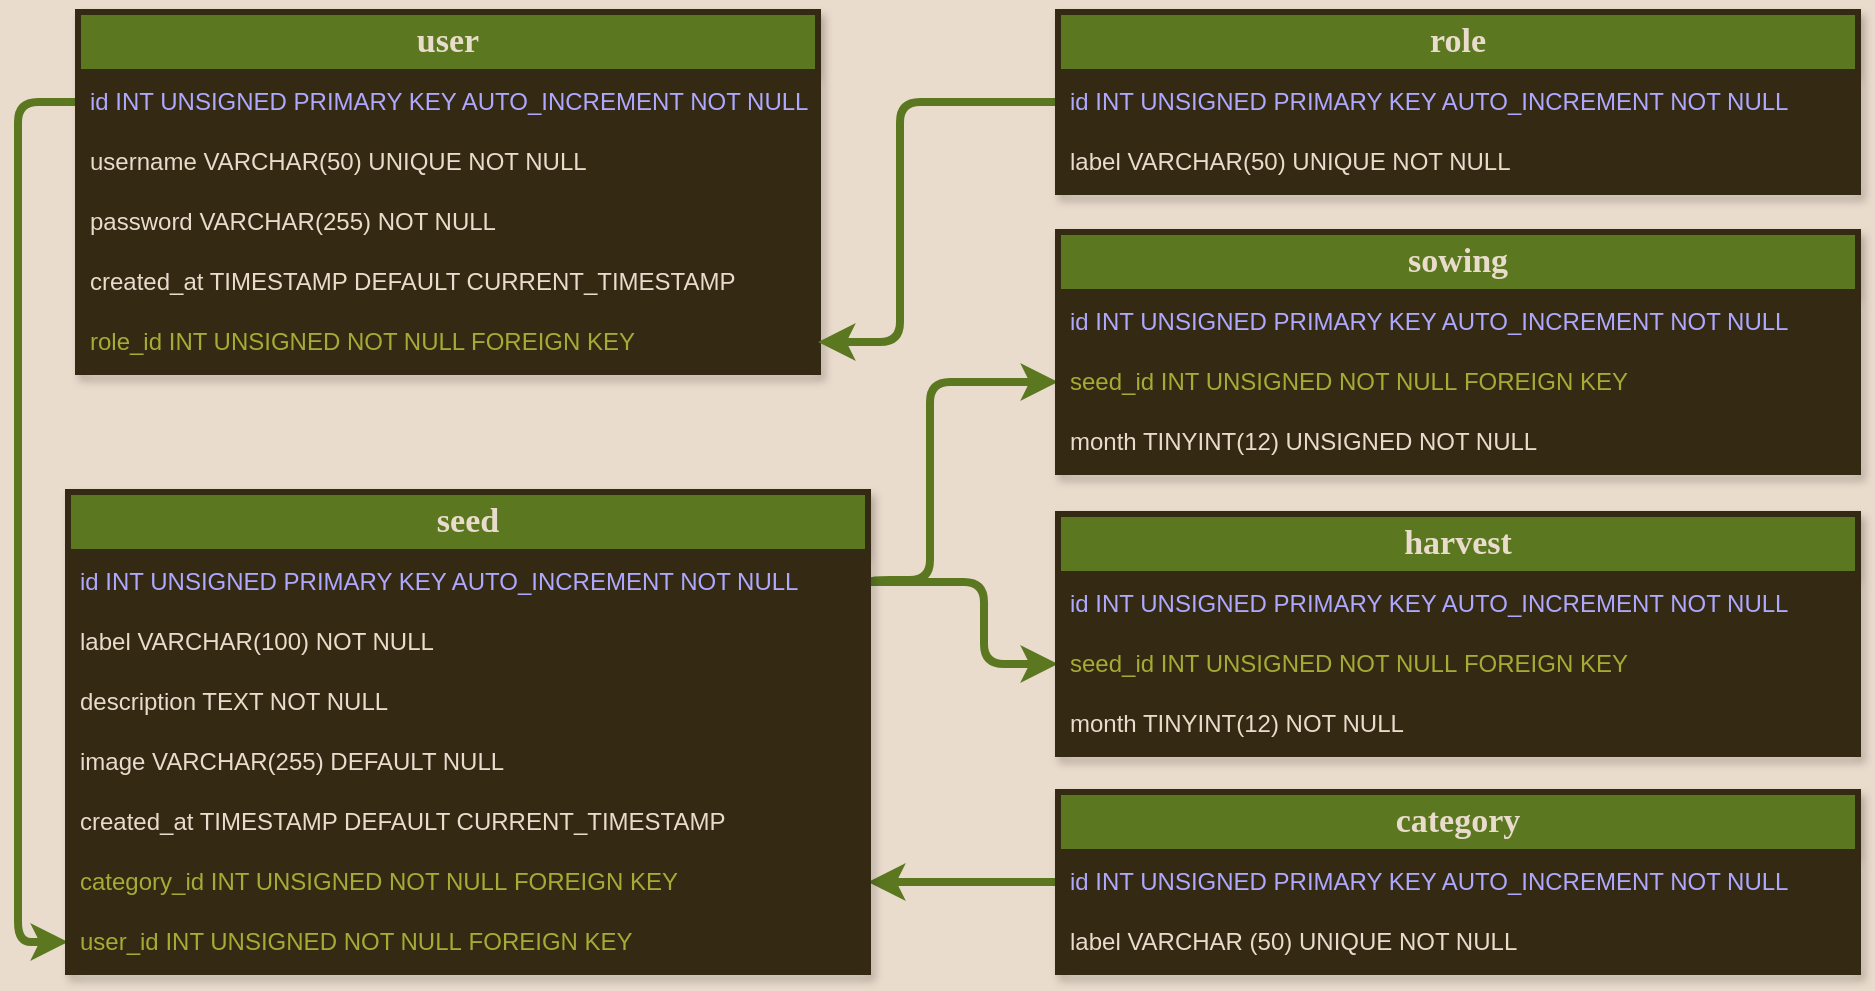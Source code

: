 <mxfile>
    <diagram id="n123mK-mlqe3SgonSlr_" name="Page-1">
        <mxGraphModel dx="1137" dy="579" grid="0" gridSize="10" guides="1" tooltips="1" connect="1" arrows="1" fold="1" page="0" pageScale="1" pageWidth="1169" pageHeight="827" background="#eadccd" math="0" shadow="0">
            <root>
                <mxCell id="0"/>
                <mxCell id="1" parent="0"/>
                <mxCell id="51" style="edgeStyle=orthogonalEdgeStyle;html=1;exitX=0;exitY=0.25;exitDx=0;exitDy=0;entryX=0;entryY=0.5;entryDx=0;entryDy=0;rounded=1;strokeColor=#5B7821;shadow=0;strokeWidth=4;endArrow=classic;endFill=1;jumpStyle=none;" edge="1" parent="1" source="2" target="21">
                    <mxGeometry relative="1" as="geometry">
                        <Array as="points">
                            <mxPoint x="160" y="325"/>
                            <mxPoint x="160" y="745"/>
                        </Array>
                    </mxGeometry>
                </mxCell>
                <mxCell id="67" style="edgeStyle=none;html=1;exitX=0;exitY=0.5;exitDx=0;exitDy=0;entryX=1;entryY=0.5;entryDx=0;entryDy=0;rounded=1;strokeColor=#5B7821;shadow=0;strokeWidth=4;endArrow=classic;endFill=1;jumpStyle=none;startArrow=none;startFill=0;" edge="1" parent="1" source="36" target="20">
                    <mxGeometry relative="1" as="geometry"/>
                </mxCell>
                <mxCell id="68" style="edgeStyle=orthogonalEdgeStyle;html=1;exitX=0;exitY=0.5;exitDx=0;exitDy=0;entryX=1;entryY=0.5;entryDx=0;entryDy=0;rounded=1;strokeColor=#5B7821;shadow=0;strokeWidth=4;endArrow=none;endFill=0;jumpStyle=none;startArrow=classic;startFill=1;" edge="1" parent="1" source="59" target="16">
                    <mxGeometry relative="1" as="geometry">
                        <Array as="points">
                            <mxPoint x="643" y="606"/>
                            <mxPoint x="643" y="565"/>
                        </Array>
                    </mxGeometry>
                </mxCell>
                <mxCell id="71" style="edgeStyle=orthogonalEdgeStyle;html=1;exitX=0;exitY=0.5;exitDx=0;exitDy=0;rounded=1;strokeColor=#5B7821;shadow=0;strokeWidth=4;endArrow=none;endFill=0;jumpStyle=none;startArrow=classic;startFill=1;" edge="1" parent="1" source="55">
                    <mxGeometry relative="1" as="geometry">
                        <mxPoint x="586" y="566" as="targetPoint"/>
                        <Array as="points">
                            <mxPoint x="616" y="465"/>
                            <mxPoint x="616" y="564"/>
                            <mxPoint x="586" y="564"/>
                        </Array>
                    </mxGeometry>
                </mxCell>
                <mxCell id="2" value="user" style="swimlane;fontStyle=1;childLayout=stackLayout;horizontal=1;startSize=30;horizontalStack=0;resizeParent=1;resizeParentMax=0;resizeLast=0;collapsible=1;marginBottom=0;whiteSpace=wrap;html=1;rounded=0;fillColor=#5b7821;gradientColor=none;fillStyle=solid;strokeColor=#342a14;fontColor=#EADCCD;fontSize=17;strokeWidth=3;swimlaneLine=1;glass=0;shadow=1;swimlaneFillColor=none;labelBackgroundColor=none;labelBorderColor=none;spacingTop=0;fontFamily=Georgia;" vertex="1" parent="1">
                    <mxGeometry x="190" y="280" width="370" height="180" as="geometry"/>
                </mxCell>
                <mxCell id="3" value="&lt;font&gt;id INT UNSIGNED PRIMARY KEY AUTO_INCREMENT NOT NULL&lt;/font&gt;" style="text;strokeColor=none;fillColor=#342a14;align=left;verticalAlign=middle;spacingLeft=4;spacingRight=4;overflow=hidden;points=[[0,0.5],[1,0.5]];portConstraint=eastwest;rotatable=0;whiteSpace=wrap;html=1;rounded=0;fillStyle=solid;fontColor=#AEA8FF;" vertex="1" parent="2">
                    <mxGeometry y="30" width="370" height="30" as="geometry"/>
                </mxCell>
                <mxCell id="4" value="username VARCHAR(50) UNIQUE NOT NULL" style="text;strokeColor=none;fillColor=#342a14;align=left;verticalAlign=middle;spacingLeft=4;spacingRight=4;overflow=hidden;points=[[0,0.5],[1,0.5]];portConstraint=eastwest;rotatable=0;whiteSpace=wrap;html=1;rounded=0;fillStyle=solid;fontColor=#EADCCD;" vertex="1" parent="2">
                    <mxGeometry y="60" width="370" height="30" as="geometry"/>
                </mxCell>
                <mxCell id="5" value="password VARCHAR(255) NOT NULL" style="text;strokeColor=none;fillColor=#342a14;align=left;verticalAlign=middle;spacingLeft=4;spacingRight=4;overflow=hidden;points=[[0,0.5],[1,0.5]];portConstraint=eastwest;rotatable=0;whiteSpace=wrap;html=1;rounded=0;fillStyle=solid;fontColor=#EADCCD;" vertex="1" parent="2">
                    <mxGeometry y="90" width="370" height="30" as="geometry"/>
                </mxCell>
                <mxCell id="8" value="created_at TIMESTAMP DEFAULT CURRENT_TIMESTAMP" style="text;strokeColor=none;fillColor=#342a14;align=left;verticalAlign=middle;spacingLeft=4;spacingRight=4;overflow=hidden;points=[[0,0.5],[1,0.5]];portConstraint=eastwest;rotatable=0;whiteSpace=wrap;html=1;rounded=0;fillStyle=solid;fontColor=#EADCCD;" vertex="1" parent="2">
                    <mxGeometry y="120" width="370" height="30" as="geometry"/>
                </mxCell>
                <mxCell id="7" value="role_id INT UNSIGNED NOT NULL FOREIGN KEY" style="text;strokeColor=none;fillColor=#342a14;align=left;verticalAlign=middle;spacingLeft=4;spacingRight=4;overflow=hidden;points=[[0,0.5],[1,0.5]];portConstraint=eastwest;rotatable=0;whiteSpace=wrap;html=1;rounded=0;fillStyle=solid;fontColor=#A6AB35;" vertex="1" parent="2">
                    <mxGeometry y="150" width="370" height="30" as="geometry"/>
                </mxCell>
                <mxCell id="72" style="edgeStyle=orthogonalEdgeStyle;rounded=1;sketch=0;jumpStyle=none;html=1;exitX=0;exitY=0.5;exitDx=0;exitDy=0;shadow=0;strokeColor=#5B7821;strokeWidth=4;fontFamily=Georgia;fontSize=17;fontColor=#5A55CA;endArrow=classic;endFill=1;" edge="1" parent="1" source="9" target="7">
                    <mxGeometry relative="1" as="geometry">
                        <Array as="points">
                            <mxPoint x="601" y="325"/>
                            <mxPoint x="601" y="445"/>
                        </Array>
                    </mxGeometry>
                </mxCell>
                <mxCell id="9" value="role" style="swimlane;fontStyle=1;childLayout=stackLayout;horizontal=1;startSize=30;horizontalStack=0;resizeParent=1;resizeParentMax=0;resizeLast=0;collapsible=1;marginBottom=0;whiteSpace=wrap;html=1;rounded=0;fillColor=#5b7821;gradientColor=none;fillStyle=solid;strokeColor=#342a14;fontColor=#EADCCD;fontSize=17;strokeWidth=3;swimlaneLine=1;glass=0;shadow=1;swimlaneFillColor=none;labelBackgroundColor=none;labelBorderColor=none;spacingTop=0;fontFamily=Georgia;" vertex="1" parent="1">
                    <mxGeometry x="680" y="280" width="400" height="90" as="geometry"/>
                </mxCell>
                <mxCell id="10" value="&lt;font&gt;id INT UNSIGNED PRIMARY KEY AUTO_INCREMENT NOT NULL&lt;/font&gt;" style="text;strokeColor=none;fillColor=#342a14;align=left;verticalAlign=middle;spacingLeft=4;spacingRight=4;overflow=hidden;points=[[0,0.5],[1,0.5]];portConstraint=eastwest;rotatable=0;whiteSpace=wrap;html=1;rounded=0;fillStyle=solid;fontColor=#AEA8FF;" vertex="1" parent="9">
                    <mxGeometry y="30" width="400" height="30" as="geometry"/>
                </mxCell>
                <mxCell id="11" value="label VARCHAR(50) UNIQUE NOT NULL" style="text;strokeColor=none;fillColor=#342a14;align=left;verticalAlign=middle;spacingLeft=4;spacingRight=4;overflow=hidden;points=[[0,0.5],[1,0.5]];portConstraint=eastwest;rotatable=0;whiteSpace=wrap;html=1;rounded=0;fillStyle=solid;fontColor=#EADCCD;" vertex="1" parent="9">
                    <mxGeometry y="60" width="400" height="30" as="geometry"/>
                </mxCell>
                <mxCell id="15" value="seed" style="swimlane;fontStyle=1;childLayout=stackLayout;horizontal=1;startSize=30;horizontalStack=0;resizeParent=1;resizeParentMax=0;resizeLast=0;collapsible=1;marginBottom=0;whiteSpace=wrap;html=1;rounded=0;fillColor=#5b7821;gradientColor=none;fillStyle=solid;strokeColor=#342a14;fontColor=#EADCCD;fontSize=17;strokeWidth=3;swimlaneLine=1;glass=0;shadow=1;swimlaneFillColor=none;labelBackgroundColor=none;labelBorderColor=none;spacingTop=0;fontFamily=Georgia;" vertex="1" parent="1">
                    <mxGeometry x="185" y="520" width="400" height="240" as="geometry"/>
                </mxCell>
                <mxCell id="16" value="&lt;font&gt;id INT UNSIGNED PRIMARY KEY AUTO_INCREMENT NOT NULL&lt;/font&gt;" style="text;strokeColor=none;fillColor=#342a14;align=left;verticalAlign=middle;spacingLeft=4;spacingRight=4;overflow=hidden;points=[[0,0.5],[1,0.5]];portConstraint=eastwest;rotatable=0;whiteSpace=wrap;html=1;rounded=0;fillStyle=solid;fontColor=#AEA8FF;" vertex="1" parent="15">
                    <mxGeometry y="30" width="400" height="30" as="geometry"/>
                </mxCell>
                <mxCell id="17" value="label VARCHAR(100) NOT NULL" style="text;strokeColor=none;fillColor=#342a14;align=left;verticalAlign=middle;spacingLeft=4;spacingRight=4;overflow=hidden;points=[[0,0.5],[1,0.5]];portConstraint=eastwest;rotatable=0;whiteSpace=wrap;html=1;rounded=0;fillStyle=solid;fontColor=#EADCCD;" vertex="1" parent="15">
                    <mxGeometry y="60" width="400" height="30" as="geometry"/>
                </mxCell>
                <mxCell id="18" value="description TEXT NOT NULL" style="text;strokeColor=none;fillColor=#342a14;align=left;verticalAlign=middle;spacingLeft=4;spacingRight=4;overflow=hidden;points=[[0,0.5],[1,0.5]];portConstraint=eastwest;rotatable=0;whiteSpace=wrap;html=1;rounded=0;fillStyle=solid;fontColor=#EADCCD;" vertex="1" parent="15">
                    <mxGeometry y="90" width="400" height="30" as="geometry"/>
                </mxCell>
                <mxCell id="19" value="image VARCHAR(255) DEFAULT NULL" style="text;strokeColor=none;fillColor=#342a14;align=left;verticalAlign=middle;spacingLeft=4;spacingRight=4;overflow=hidden;points=[[0,0.5],[1,0.5]];portConstraint=eastwest;rotatable=0;whiteSpace=wrap;html=1;rounded=0;fillStyle=solid;fontColor=#EADCCD;" vertex="1" parent="15">
                    <mxGeometry y="120" width="400" height="30" as="geometry"/>
                </mxCell>
                <mxCell id="22" value="created_at TIMESTAMP DEFAULT CURRENT_TIMESTAMP" style="text;strokeColor=none;fillColor=#342a14;align=left;verticalAlign=middle;spacingLeft=4;spacingRight=4;overflow=hidden;points=[[0,0.5],[1,0.5]];portConstraint=eastwest;rotatable=0;whiteSpace=wrap;html=1;rounded=0;fillStyle=solid;fontColor=#EADCCD;" vertex="1" parent="15">
                    <mxGeometry y="150" width="400" height="30" as="geometry"/>
                </mxCell>
                <mxCell id="20" value="category_id INT UNSIGNED&amp;nbsp;NOT NULL&amp;nbsp;FOREIGN KEY" style="text;strokeColor=none;fillColor=#342a14;align=left;verticalAlign=middle;spacingLeft=4;spacingRight=4;overflow=hidden;points=[[0,0.5],[1,0.5]];portConstraint=eastwest;rotatable=0;whiteSpace=wrap;html=1;rounded=0;fillStyle=solid;fontColor=#A6AB35;" vertex="1" parent="15">
                    <mxGeometry y="180" width="400" height="30" as="geometry"/>
                </mxCell>
                <mxCell id="21" value="user_id INT UNSIGNED&amp;nbsp;NOT NULL&amp;nbsp;FOREIGN KEY" style="text;strokeColor=none;fillColor=#342a14;align=left;verticalAlign=middle;spacingLeft=4;spacingRight=4;overflow=hidden;points=[[0,0.5],[1,0.5]];portConstraint=eastwest;rotatable=0;whiteSpace=wrap;html=1;rounded=0;fillStyle=solid;fontColor=#A6AB35;" vertex="1" parent="15">
                    <mxGeometry y="210" width="400" height="30" as="geometry"/>
                </mxCell>
                <mxCell id="35" value="category" style="swimlane;fontStyle=1;childLayout=stackLayout;horizontal=1;startSize=30;horizontalStack=0;resizeParent=1;resizeParentMax=0;resizeLast=0;collapsible=1;marginBottom=0;whiteSpace=wrap;html=1;rounded=0;fillColor=#5b7821;gradientColor=none;fillStyle=solid;strokeColor=#342a14;fontColor=#EADCCD;fontSize=17;strokeWidth=3;swimlaneLine=1;glass=0;shadow=1;swimlaneFillColor=none;labelBackgroundColor=none;labelBorderColor=none;spacingTop=0;fontFamily=Georgia;" vertex="1" parent="1">
                    <mxGeometry x="680" y="670" width="400" height="90" as="geometry"/>
                </mxCell>
                <mxCell id="36" value="&lt;font&gt;id INT UNSIGNED PRIMARY KEY AUTO_INCREMENT NOT NULL&lt;/font&gt;" style="text;strokeColor=none;fillColor=#342a14;align=left;verticalAlign=middle;spacingLeft=4;spacingRight=4;overflow=hidden;points=[[0,0.5],[1,0.5]];portConstraint=eastwest;rotatable=0;whiteSpace=wrap;html=1;rounded=0;fillStyle=solid;fontColor=#AEA8FF;" vertex="1" parent="35">
                    <mxGeometry y="30" width="400" height="30" as="geometry"/>
                </mxCell>
                <mxCell id="37" value="label VARCHAR (50) UNIQUE NOT NULL" style="text;strokeColor=none;fillColor=#342a14;align=left;verticalAlign=middle;spacingLeft=4;spacingRight=4;overflow=hidden;points=[[0,0.5],[1,0.5]];portConstraint=eastwest;rotatable=0;whiteSpace=wrap;html=1;rounded=0;fillStyle=solid;fontColor=#EADCCD;" vertex="1" parent="35">
                    <mxGeometry y="60" width="400" height="30" as="geometry"/>
                </mxCell>
                <mxCell id="53" value="sowing" style="swimlane;fontStyle=1;childLayout=stackLayout;horizontal=1;startSize=30;horizontalStack=0;resizeParent=1;resizeParentMax=0;resizeLast=0;collapsible=1;marginBottom=0;whiteSpace=wrap;html=1;rounded=0;fillColor=#5b7821;gradientColor=none;fillStyle=solid;strokeColor=#342a14;fontColor=#EADCCD;fontSize=17;strokeWidth=3;swimlaneLine=1;glass=0;shadow=1;swimlaneFillColor=none;labelBackgroundColor=none;labelBorderColor=none;spacingTop=0;fontFamily=Georgia;" vertex="1" parent="1">
                    <mxGeometry x="680" y="390" width="400" height="120" as="geometry"/>
                </mxCell>
                <mxCell id="54" value="&lt;font&gt;id INT UNSIGNED PRIMARY KEY AUTO_INCREMENT NOT NULL&lt;/font&gt;" style="text;strokeColor=none;fillColor=#342a14;align=left;verticalAlign=middle;spacingLeft=4;spacingRight=4;overflow=hidden;points=[[0,0.5],[1,0.5]];portConstraint=eastwest;rotatable=0;whiteSpace=wrap;html=1;rounded=0;fillStyle=solid;fontColor=#AEA8FF;" vertex="1" parent="53">
                    <mxGeometry y="30" width="400" height="30" as="geometry"/>
                </mxCell>
                <mxCell id="55" value="&lt;font&gt;seed_id INT UNSIGNED&amp;nbsp;NOT NULL&amp;nbsp;FOREIGN KEY&lt;/font&gt;" style="text;strokeColor=none;fillColor=#342a14;align=left;verticalAlign=middle;spacingLeft=4;spacingRight=4;overflow=hidden;points=[[0,0.5],[1,0.5]];portConstraint=eastwest;rotatable=0;whiteSpace=wrap;html=1;rounded=0;fillStyle=solid;fontColor=#A6AB35;" vertex="1" parent="53">
                    <mxGeometry y="60" width="400" height="30" as="geometry"/>
                </mxCell>
                <mxCell id="56" value="month TINYINT(12) UNSIGNED NOT NULL" style="text;strokeColor=none;fillColor=#342a14;align=left;verticalAlign=middle;spacingLeft=4;spacingRight=4;overflow=hidden;points=[[0,0.5],[1,0.5]];portConstraint=eastwest;rotatable=0;whiteSpace=wrap;html=1;rounded=0;fillStyle=solid;fontColor=#EADCCD;" vertex="1" parent="53">
                    <mxGeometry y="90" width="400" height="30" as="geometry"/>
                </mxCell>
                <mxCell id="57" value="harvest" style="swimlane;fontStyle=1;childLayout=stackLayout;horizontal=1;startSize=30;horizontalStack=0;resizeParent=1;resizeParentMax=0;resizeLast=0;collapsible=1;marginBottom=0;whiteSpace=wrap;html=1;rounded=0;fillColor=#5b7821;gradientColor=none;fillStyle=solid;strokeColor=#342a14;fontColor=#EADCCD;fontSize=17;strokeWidth=3;swimlaneLine=1;glass=0;shadow=1;swimlaneFillColor=none;labelBackgroundColor=none;labelBorderColor=none;spacingTop=0;fontFamily=Georgia;" vertex="1" parent="1">
                    <mxGeometry x="680" y="531" width="400" height="120" as="geometry"/>
                </mxCell>
                <mxCell id="58" value="&lt;font&gt;id INT UNSIGNED PRIMARY KEY AUTO_INCREMENT NOT NULL&lt;/font&gt;" style="text;strokeColor=none;fillColor=#342a14;align=left;verticalAlign=middle;spacingLeft=4;spacingRight=4;overflow=hidden;points=[[0,0.5],[1,0.5]];portConstraint=eastwest;rotatable=0;whiteSpace=wrap;html=1;rounded=0;fillStyle=solid;fontColor=#AEA8FF;" vertex="1" parent="57">
                    <mxGeometry y="30" width="400" height="30" as="geometry"/>
                </mxCell>
                <mxCell id="59" value="seed_id INT UNSIGNED&amp;nbsp;NOT NULL&amp;nbsp;FOREIGN KEY" style="text;strokeColor=none;fillColor=#342a14;align=left;verticalAlign=middle;spacingLeft=4;spacingRight=4;overflow=hidden;points=[[0,0.5],[1,0.5]];portConstraint=eastwest;rotatable=0;whiteSpace=wrap;html=1;rounded=0;fillStyle=solid;fontColor=#A6AB35;" vertex="1" parent="57">
                    <mxGeometry y="60" width="400" height="30" as="geometry"/>
                </mxCell>
                <mxCell id="60" value="month TINYINT(12) NOT NULL" style="text;strokeColor=none;fillColor=#342a14;align=left;verticalAlign=middle;spacingLeft=4;spacingRight=4;overflow=hidden;points=[[0,0.5],[1,0.5]];portConstraint=eastwest;rotatable=0;whiteSpace=wrap;html=1;rounded=0;fillStyle=solid;fontColor=#EADCCD;" vertex="1" parent="57">
                    <mxGeometry y="90" width="400" height="30" as="geometry"/>
                </mxCell>
            </root>
        </mxGraphModel>
    </diagram>
</mxfile>